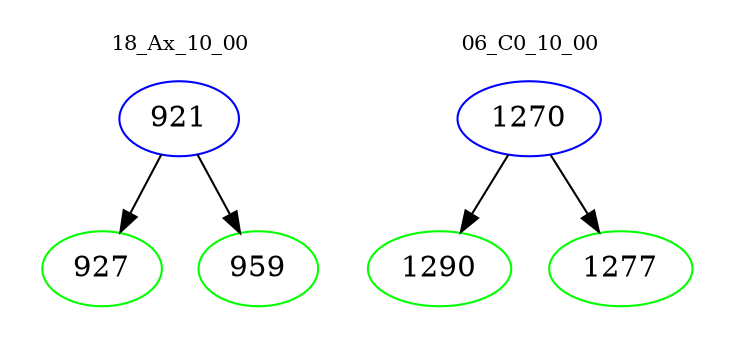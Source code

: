 digraph{
subgraph cluster_0 {
color = white
label = "18_Ax_10_00";
fontsize=10;
T0_921 [label="921", color="blue"]
T0_921 -> T0_927 [color="black"]
T0_927 [label="927", color="green"]
T0_921 -> T0_959 [color="black"]
T0_959 [label="959", color="green"]
}
subgraph cluster_1 {
color = white
label = "06_C0_10_00";
fontsize=10;
T1_1270 [label="1270", color="blue"]
T1_1270 -> T1_1290 [color="black"]
T1_1290 [label="1290", color="green"]
T1_1270 -> T1_1277 [color="black"]
T1_1277 [label="1277", color="green"]
}
}

